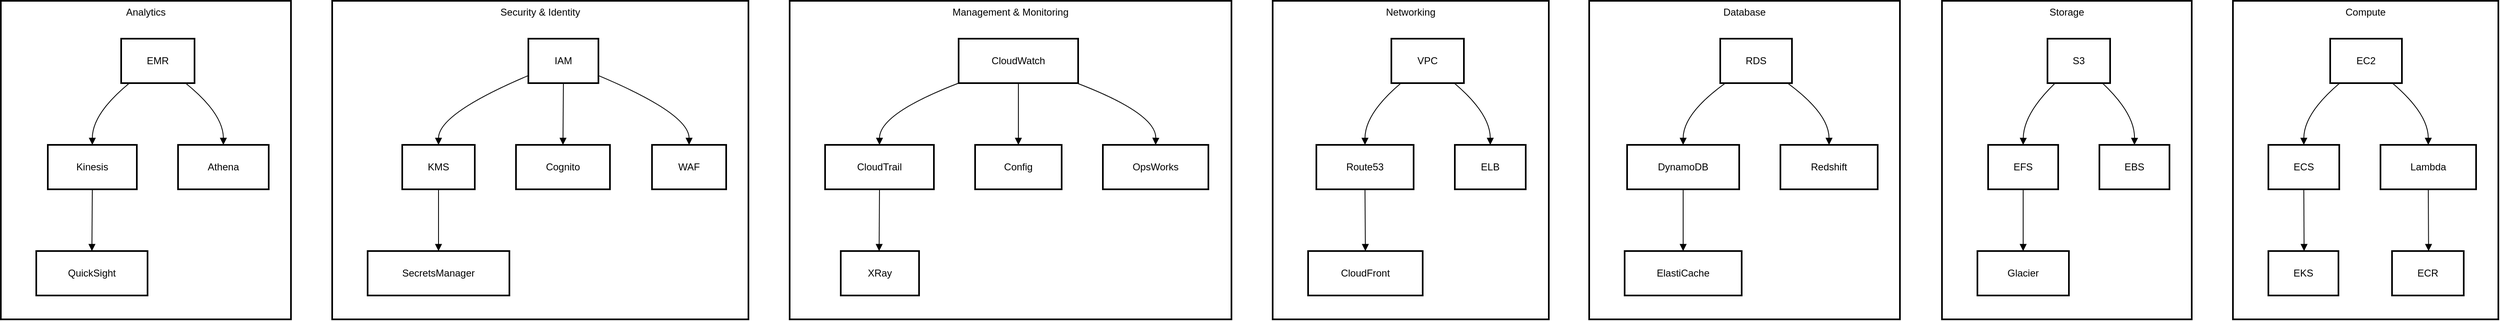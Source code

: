 <mxfile version="26.0.15">
  <diagram name="Page-1" id="c1KdtSjjh0hnY1OO2wkp">
    <mxGraphModel>
      <root>
        <mxCell id="0" />
        <mxCell id="1" parent="0" />
        <mxCell id="2" value="Analytics" style="whiteSpace=wrap;strokeWidth=2;verticalAlign=top;" vertex="1" parent="1">
          <mxGeometry x="8" y="8" width="352" height="387" as="geometry" />
        </mxCell>
        <mxCell id="3" value="EMR" style="whiteSpace=wrap;strokeWidth=2;" vertex="1" parent="2">
          <mxGeometry x="146" y="46" width="89" height="54" as="geometry" />
        </mxCell>
        <mxCell id="4" value="Kinesis" style="whiteSpace=wrap;strokeWidth=2;" vertex="1" parent="2">
          <mxGeometry x="57" y="175" width="108" height="54" as="geometry" />
        </mxCell>
        <mxCell id="5" value="Athena" style="whiteSpace=wrap;strokeWidth=2;" vertex="1" parent="2">
          <mxGeometry x="215" y="175" width="110" height="54" as="geometry" />
        </mxCell>
        <mxCell id="6" value="QuickSight" style="whiteSpace=wrap;strokeWidth=2;" vertex="1" parent="2">
          <mxGeometry x="43" y="304" width="135" height="54" as="geometry" />
        </mxCell>
        <mxCell id="7" value="" style="curved=1;startArrow=none;endArrow=block;exitX=0.12;exitY=0.99;entryX=0.5;entryY=-0.01;" edge="1" parent="2" source="3" target="4">
          <mxGeometry relative="1" as="geometry">
            <Array as="points">
              <mxPoint x="111" y="137" />
            </Array>
          </mxGeometry>
        </mxCell>
        <mxCell id="8" value="" style="curved=1;startArrow=none;endArrow=block;exitX=0.87;exitY=0.99;entryX=0.5;entryY=-0.01;" edge="1" parent="2" source="3" target="5">
          <mxGeometry relative="1" as="geometry">
            <Array as="points">
              <mxPoint x="270" y="137" />
            </Array>
          </mxGeometry>
        </mxCell>
        <mxCell id="9" value="" style="curved=1;startArrow=none;endArrow=block;exitX=0.5;exitY=0.99;entryX=0.5;entryY=-0.01;" edge="1" parent="2" source="4" target="6">
          <mxGeometry relative="1" as="geometry">
            <Array as="points" />
          </mxGeometry>
        </mxCell>
        <mxCell id="10" value="Security &amp; Identity" style="whiteSpace=wrap;strokeWidth=2;verticalAlign=top;" vertex="1" parent="1">
          <mxGeometry x="410" y="8" width="505" height="387" as="geometry" />
        </mxCell>
        <mxCell id="11" value="IAM" style="whiteSpace=wrap;strokeWidth=2;" vertex="1" parent="10">
          <mxGeometry x="238" y="46" width="85" height="54" as="geometry" />
        </mxCell>
        <mxCell id="12" value="KMS" style="whiteSpace=wrap;strokeWidth=2;" vertex="1" parent="10">
          <mxGeometry x="85" y="175" width="88" height="54" as="geometry" />
        </mxCell>
        <mxCell id="13" value="Cognito" style="whiteSpace=wrap;strokeWidth=2;" vertex="1" parent="10">
          <mxGeometry x="223" y="175" width="114" height="54" as="geometry" />
        </mxCell>
        <mxCell id="14" value="WAF" style="whiteSpace=wrap;strokeWidth=2;" vertex="1" parent="10">
          <mxGeometry x="388" y="175" width="90" height="54" as="geometry" />
        </mxCell>
        <mxCell id="15" value="SecretsManager" style="whiteSpace=wrap;strokeWidth=2;" vertex="1" parent="10">
          <mxGeometry x="43" y="304" width="172" height="54" as="geometry" />
        </mxCell>
        <mxCell id="16" value="" style="curved=1;startArrow=none;endArrow=block;exitX=0;exitY=0.83;entryX=0.5;entryY=-0.01;" edge="1" parent="10" source="11" target="12">
          <mxGeometry relative="1" as="geometry">
            <Array as="points">
              <mxPoint x="129" y="137" />
            </Array>
          </mxGeometry>
        </mxCell>
        <mxCell id="17" value="" style="curved=1;startArrow=none;endArrow=block;exitX=0.5;exitY=0.99;entryX=0.5;entryY=-0.01;" edge="1" parent="10" source="11" target="13">
          <mxGeometry relative="1" as="geometry">
            <Array as="points" />
          </mxGeometry>
        </mxCell>
        <mxCell id="18" value="" style="curved=1;startArrow=none;endArrow=block;exitX=1;exitY=0.83;entryX=0.5;entryY=-0.01;" edge="1" parent="10" source="11" target="14">
          <mxGeometry relative="1" as="geometry">
            <Array as="points">
              <mxPoint x="433" y="137" />
            </Array>
          </mxGeometry>
        </mxCell>
        <mxCell id="19" value="" style="curved=1;startArrow=none;endArrow=block;exitX=0.5;exitY=0.99;entryX=0.5;entryY=-0.01;" edge="1" parent="10" source="12" target="15">
          <mxGeometry relative="1" as="geometry">
            <Array as="points" />
          </mxGeometry>
        </mxCell>
        <mxCell id="20" value="Management &amp; Monitoring" style="whiteSpace=wrap;strokeWidth=2;verticalAlign=top;" vertex="1" parent="1">
          <mxGeometry x="965" y="8" width="536" height="387" as="geometry" />
        </mxCell>
        <mxCell id="21" value="CloudWatch" style="whiteSpace=wrap;strokeWidth=2;" vertex="1" parent="20">
          <mxGeometry x="205" y="46" width="145" height="54" as="geometry" />
        </mxCell>
        <mxCell id="22" value="CloudTrail" style="whiteSpace=wrap;strokeWidth=2;" vertex="1" parent="20">
          <mxGeometry x="43" y="175" width="132" height="54" as="geometry" />
        </mxCell>
        <mxCell id="23" value="Config" style="whiteSpace=wrap;strokeWidth=2;" vertex="1" parent="20">
          <mxGeometry x="225" y="175" width="105" height="54" as="geometry" />
        </mxCell>
        <mxCell id="24" value="OpsWorks" style="whiteSpace=wrap;strokeWidth=2;" vertex="1" parent="20">
          <mxGeometry x="380" y="175" width="128" height="54" as="geometry" />
        </mxCell>
        <mxCell id="25" value="XRay" style="whiteSpace=wrap;strokeWidth=2;" vertex="1" parent="20">
          <mxGeometry x="62" y="304" width="95" height="54" as="geometry" />
        </mxCell>
        <mxCell id="26" value="" style="curved=1;startArrow=none;endArrow=block;exitX=0.01;exitY=0.99;entryX=0.5;entryY=-0.01;" edge="1" parent="20" source="21" target="22">
          <mxGeometry relative="1" as="geometry">
            <Array as="points">
              <mxPoint x="109" y="137" />
            </Array>
          </mxGeometry>
        </mxCell>
        <mxCell id="27" value="" style="curved=1;startArrow=none;endArrow=block;exitX=0.5;exitY=0.99;entryX=0.5;entryY=-0.01;" edge="1" parent="20" source="21" target="23">
          <mxGeometry relative="1" as="geometry">
            <Array as="points" />
          </mxGeometry>
        </mxCell>
        <mxCell id="28" value="" style="curved=1;startArrow=none;endArrow=block;exitX=0.98;exitY=0.99;entryX=0.5;entryY=-0.01;" edge="1" parent="20" source="21" target="24">
          <mxGeometry relative="1" as="geometry">
            <Array as="points">
              <mxPoint x="445" y="137" />
            </Array>
          </mxGeometry>
        </mxCell>
        <mxCell id="29" value="" style="curved=1;startArrow=none;endArrow=block;exitX=0.5;exitY=0.99;entryX=0.49;entryY=-0.01;" edge="1" parent="20" source="22" target="25">
          <mxGeometry relative="1" as="geometry">
            <Array as="points" />
          </mxGeometry>
        </mxCell>
        <mxCell id="30" value="Networking" style="whiteSpace=wrap;strokeWidth=2;verticalAlign=top;" vertex="1" parent="1">
          <mxGeometry x="1551" y="8" width="335" height="387" as="geometry" />
        </mxCell>
        <mxCell id="31" value="VPC" style="whiteSpace=wrap;strokeWidth=2;" vertex="1" parent="30">
          <mxGeometry x="144" y="46" width="88" height="54" as="geometry" />
        </mxCell>
        <mxCell id="32" value="Route53" style="whiteSpace=wrap;strokeWidth=2;" vertex="1" parent="30">
          <mxGeometry x="53" y="175" width="118" height="54" as="geometry" />
        </mxCell>
        <mxCell id="33" value="ELB" style="whiteSpace=wrap;strokeWidth=2;" vertex="1" parent="30">
          <mxGeometry x="221" y="175" width="86" height="54" as="geometry" />
        </mxCell>
        <mxCell id="34" value="CloudFront" style="whiteSpace=wrap;strokeWidth=2;" vertex="1" parent="30">
          <mxGeometry x="43" y="304" width="139" height="54" as="geometry" />
        </mxCell>
        <mxCell id="35" value="" style="curved=1;startArrow=none;endArrow=block;exitX=0.14;exitY=0.99;entryX=0.5;entryY=-0.01;" edge="1" parent="30" source="31" target="32">
          <mxGeometry relative="1" as="geometry">
            <Array as="points">
              <mxPoint x="112" y="137" />
            </Array>
          </mxGeometry>
        </mxCell>
        <mxCell id="36" value="" style="curved=1;startArrow=none;endArrow=block;exitX=0.86;exitY=0.99;entryX=0.5;entryY=-0.01;" edge="1" parent="30" source="31" target="33">
          <mxGeometry relative="1" as="geometry">
            <Array as="points">
              <mxPoint x="264" y="137" />
            </Array>
          </mxGeometry>
        </mxCell>
        <mxCell id="37" value="" style="curved=1;startArrow=none;endArrow=block;exitX=0.5;exitY=0.99;entryX=0.5;entryY=-0.01;" edge="1" parent="30" source="32" target="34">
          <mxGeometry relative="1" as="geometry">
            <Array as="points" />
          </mxGeometry>
        </mxCell>
        <mxCell id="38" value="Database" style="whiteSpace=wrap;strokeWidth=2;verticalAlign=top;" vertex="1" parent="1">
          <mxGeometry x="1935" y="8" width="377" height="387" as="geometry" />
        </mxCell>
        <mxCell id="39" value="RDS" style="whiteSpace=wrap;strokeWidth=2;" vertex="1" parent="38">
          <mxGeometry x="159" y="46" width="87" height="54" as="geometry" />
        </mxCell>
        <mxCell id="40" value="DynamoDB" style="whiteSpace=wrap;strokeWidth=2;" vertex="1" parent="38">
          <mxGeometry x="46" y="175" width="136" height="54" as="geometry" />
        </mxCell>
        <mxCell id="41" value="Redshift" style="whiteSpace=wrap;strokeWidth=2;" vertex="1" parent="38">
          <mxGeometry x="232" y="175" width="118" height="54" as="geometry" />
        </mxCell>
        <mxCell id="42" value="ElastiCache" style="whiteSpace=wrap;strokeWidth=2;" vertex="1" parent="38">
          <mxGeometry x="43" y="304" width="142" height="54" as="geometry" />
        </mxCell>
        <mxCell id="43" value="" style="curved=1;startArrow=none;endArrow=block;exitX=0.08;exitY=0.99;entryX=0.5;entryY=-0.01;" edge="1" parent="38" source="39" target="40">
          <mxGeometry relative="1" as="geometry">
            <Array as="points">
              <mxPoint x="114" y="137" />
            </Array>
          </mxGeometry>
        </mxCell>
        <mxCell id="44" value="" style="curved=1;startArrow=none;endArrow=block;exitX=0.93;exitY=0.99;entryX=0.5;entryY=-0.01;" edge="1" parent="38" source="39" target="41">
          <mxGeometry relative="1" as="geometry">
            <Array as="points">
              <mxPoint x="291" y="137" />
            </Array>
          </mxGeometry>
        </mxCell>
        <mxCell id="45" value="" style="curved=1;startArrow=none;endArrow=block;exitX=0.5;exitY=0.99;entryX=0.5;entryY=-0.01;" edge="1" parent="38" source="40" target="42">
          <mxGeometry relative="1" as="geometry">
            <Array as="points" />
          </mxGeometry>
        </mxCell>
        <mxCell id="46" value="Storage" style="whiteSpace=wrap;strokeWidth=2;verticalAlign=top;" vertex="1" parent="1">
          <mxGeometry x="2363" y="8" width="303" height="387" as="geometry" />
        </mxCell>
        <mxCell id="47" value="S3" style="whiteSpace=wrap;strokeWidth=2;" vertex="1" parent="46">
          <mxGeometry x="128" y="46" width="76" height="54" as="geometry" />
        </mxCell>
        <mxCell id="48" value="EFS" style="whiteSpace=wrap;strokeWidth=2;" vertex="1" parent="46">
          <mxGeometry x="56" y="175" width="85" height="54" as="geometry" />
        </mxCell>
        <mxCell id="49" value="Glacier" style="whiteSpace=wrap;strokeWidth=2;" vertex="1" parent="46">
          <mxGeometry x="43" y="304" width="111" height="54" as="geometry" />
        </mxCell>
        <mxCell id="50" value="EBS" style="whiteSpace=wrap;strokeWidth=2;" vertex="1" parent="46">
          <mxGeometry x="191" y="175" width="85" height="54" as="geometry" />
        </mxCell>
        <mxCell id="51" value="" style="curved=1;startArrow=none;endArrow=block;exitX=0.13;exitY=0.99;entryX=0.5;entryY=-0.01;" edge="1" parent="46" source="47" target="48">
          <mxGeometry relative="1" as="geometry">
            <Array as="points">
              <mxPoint x="99" y="137" />
            </Array>
          </mxGeometry>
        </mxCell>
        <mxCell id="52" value="" style="curved=1;startArrow=none;endArrow=block;exitX=0.5;exitY=0.99;entryX=0.5;entryY=-0.01;" edge="1" parent="46" source="48" target="49">
          <mxGeometry relative="1" as="geometry">
            <Array as="points" />
          </mxGeometry>
        </mxCell>
        <mxCell id="53" value="" style="curved=1;startArrow=none;endArrow=block;exitX=0.87;exitY=0.99;entryX=0.5;entryY=-0.01;" edge="1" parent="46" source="47" target="50">
          <mxGeometry relative="1" as="geometry">
            <Array as="points">
              <mxPoint x="234" y="137" />
            </Array>
          </mxGeometry>
        </mxCell>
        <mxCell id="54" value="Compute" style="whiteSpace=wrap;strokeWidth=2;verticalAlign=top;" vertex="1" parent="1">
          <mxGeometry x="2716" y="8" width="322" height="387" as="geometry" />
        </mxCell>
        <mxCell id="55" value="EC2" style="whiteSpace=wrap;strokeWidth=2;" vertex="1" parent="54">
          <mxGeometry x="118" y="46" width="87" height="54" as="geometry" />
        </mxCell>
        <mxCell id="56" value="ECS" style="whiteSpace=wrap;strokeWidth=2;" vertex="1" parent="54">
          <mxGeometry x="43" y="175" width="86" height="54" as="geometry" />
        </mxCell>
        <mxCell id="57" value="EKS" style="whiteSpace=wrap;strokeWidth=2;" vertex="1" parent="54">
          <mxGeometry x="43" y="304" width="85" height="54" as="geometry" />
        </mxCell>
        <mxCell id="58" value="Lambda" style="whiteSpace=wrap;strokeWidth=2;" vertex="1" parent="54">
          <mxGeometry x="179" y="175" width="116" height="54" as="geometry" />
        </mxCell>
        <mxCell id="59" value="ECR" style="whiteSpace=wrap;strokeWidth=2;" vertex="1" parent="54">
          <mxGeometry x="193" y="304" width="87" height="54" as="geometry" />
        </mxCell>
        <mxCell id="60" value="" style="curved=1;startArrow=none;endArrow=block;exitX=0.14;exitY=0.99;entryX=0.5;entryY=-0.01;" edge="1" parent="54" source="55" target="56">
          <mxGeometry relative="1" as="geometry">
            <Array as="points">
              <mxPoint x="86" y="137" />
            </Array>
          </mxGeometry>
        </mxCell>
        <mxCell id="61" value="" style="curved=1;startArrow=none;endArrow=block;exitX=0.5;exitY=0.99;entryX=0.51;entryY=-0.01;" edge="1" parent="54" source="56" target="57">
          <mxGeometry relative="1" as="geometry">
            <Array as="points" />
          </mxGeometry>
        </mxCell>
        <mxCell id="62" value="" style="curved=1;startArrow=none;endArrow=block;exitX=0.86;exitY=0.99;entryX=0.5;entryY=-0.01;" edge="1" parent="54" source="55" target="58">
          <mxGeometry relative="1" as="geometry">
            <Array as="points">
              <mxPoint x="237" y="137" />
            </Array>
          </mxGeometry>
        </mxCell>
        <mxCell id="63" value="" style="curved=1;startArrow=none;endArrow=block;exitX=0.5;exitY=0.99;entryX=0.51;entryY=-0.01;" edge="1" parent="54" source="58" target="59">
          <mxGeometry relative="1" as="geometry">
            <Array as="points" />
          </mxGeometry>
        </mxCell>
      </root>
    </mxGraphModel>
  </diagram>
</mxfile>
